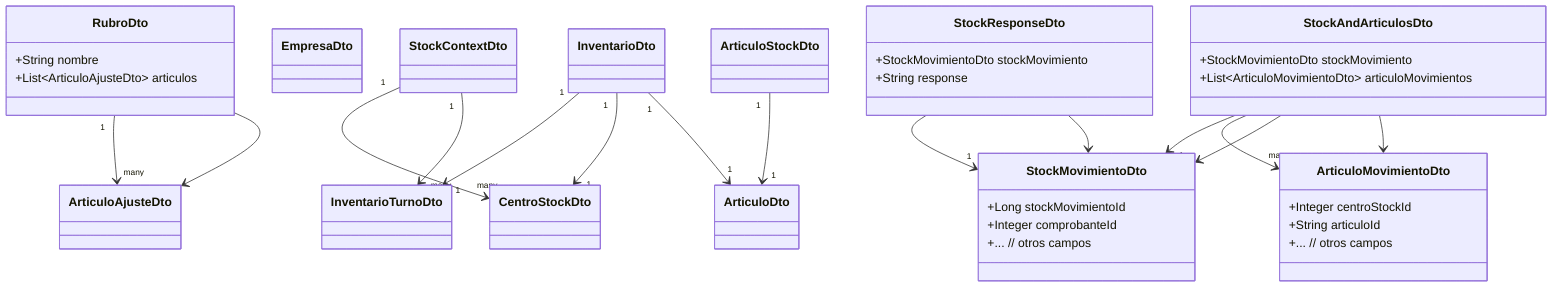 classDiagram
    class StockMovimientoDto {
        +Long stockMovimientoId
        +Integer comprobanteId
        +... // otros campos
    }
    class ArticuloMovimientoDto {
        +Integer centroStockId
        +String articuloId
        +... // otros campos
    }
    class RubroDto {
        +String nombre
        +List~ArticuloAjusteDto~ articulos
    }
    class EmpresaDto
    class InventarioDto
    class InventarioTurnoDto
    class StockContextDto
    class StockMovimientoDto
    class ArticuloAjusteDto
    class ArticuloStockDto
    class RubroDto
    class StockAndArticulosDto
    class StockResponseDto

    StockContextDto "1" --> "many" CentroStockDto
    StockContextDto "1" --> "many" InventarioTurnoDto
    StockAndArticulosDto "1" --> "1" StockMovimientoDto
    StockAndArticulosDto "1" --> "many" ArticuloMovimientoDto
    StockResponseDto "1" --> "1" StockMovimientoDto
    RubroDto "1" --> "many" ArticuloAjusteDto
    InventarioDto "1" --> "1" InventarioTurnoDto
    InventarioDto "1" --> "1" CentroStockDto
    InventarioDto "1" --> "1" ArticuloDto
    ArticuloStockDto "1" --> "1" ArticuloDto
    class StockAndArticulosDto {
        +StockMovimientoDto stockMovimiento
        +List~ArticuloMovimientoDto~ articuloMovimientos
    }
    class StockResponseDto {
        +StockMovimientoDto stockMovimiento
        +String response
    }
    RubroDto --> ArticuloAjusteDto
    StockAndArticulosDto --> StockMovimientoDto
    StockAndArticulosDto --> ArticuloMovimientoDto
    StockResponseDto --> StockMovimientoDto
